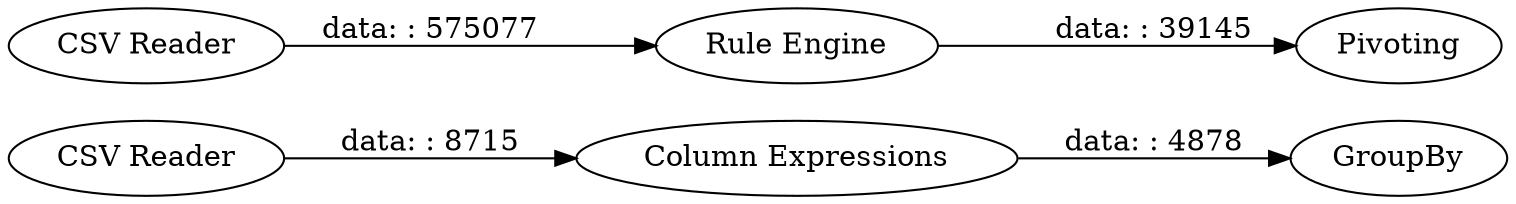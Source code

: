 digraph {
	"-7438488017623732957_4" [label="Column Expressions"]
	"-7438488017623732957_6" [label=Pivoting]
	"-7438488017623732957_2" [label="CSV Reader"]
	"-7438488017623732957_3" [label=GroupBy]
	"-7438488017623732957_7" [label="Rule Engine"]
	"-7438488017623732957_5" [label="CSV Reader"]
	"-7438488017623732957_5" -> "-7438488017623732957_7" [label="data: : 575077"]
	"-7438488017623732957_7" -> "-7438488017623732957_6" [label="data: : 39145"]
	"-7438488017623732957_4" -> "-7438488017623732957_3" [label="data: : 4878"]
	"-7438488017623732957_2" -> "-7438488017623732957_4" [label="data: : 8715"]
	rankdir=LR
}
